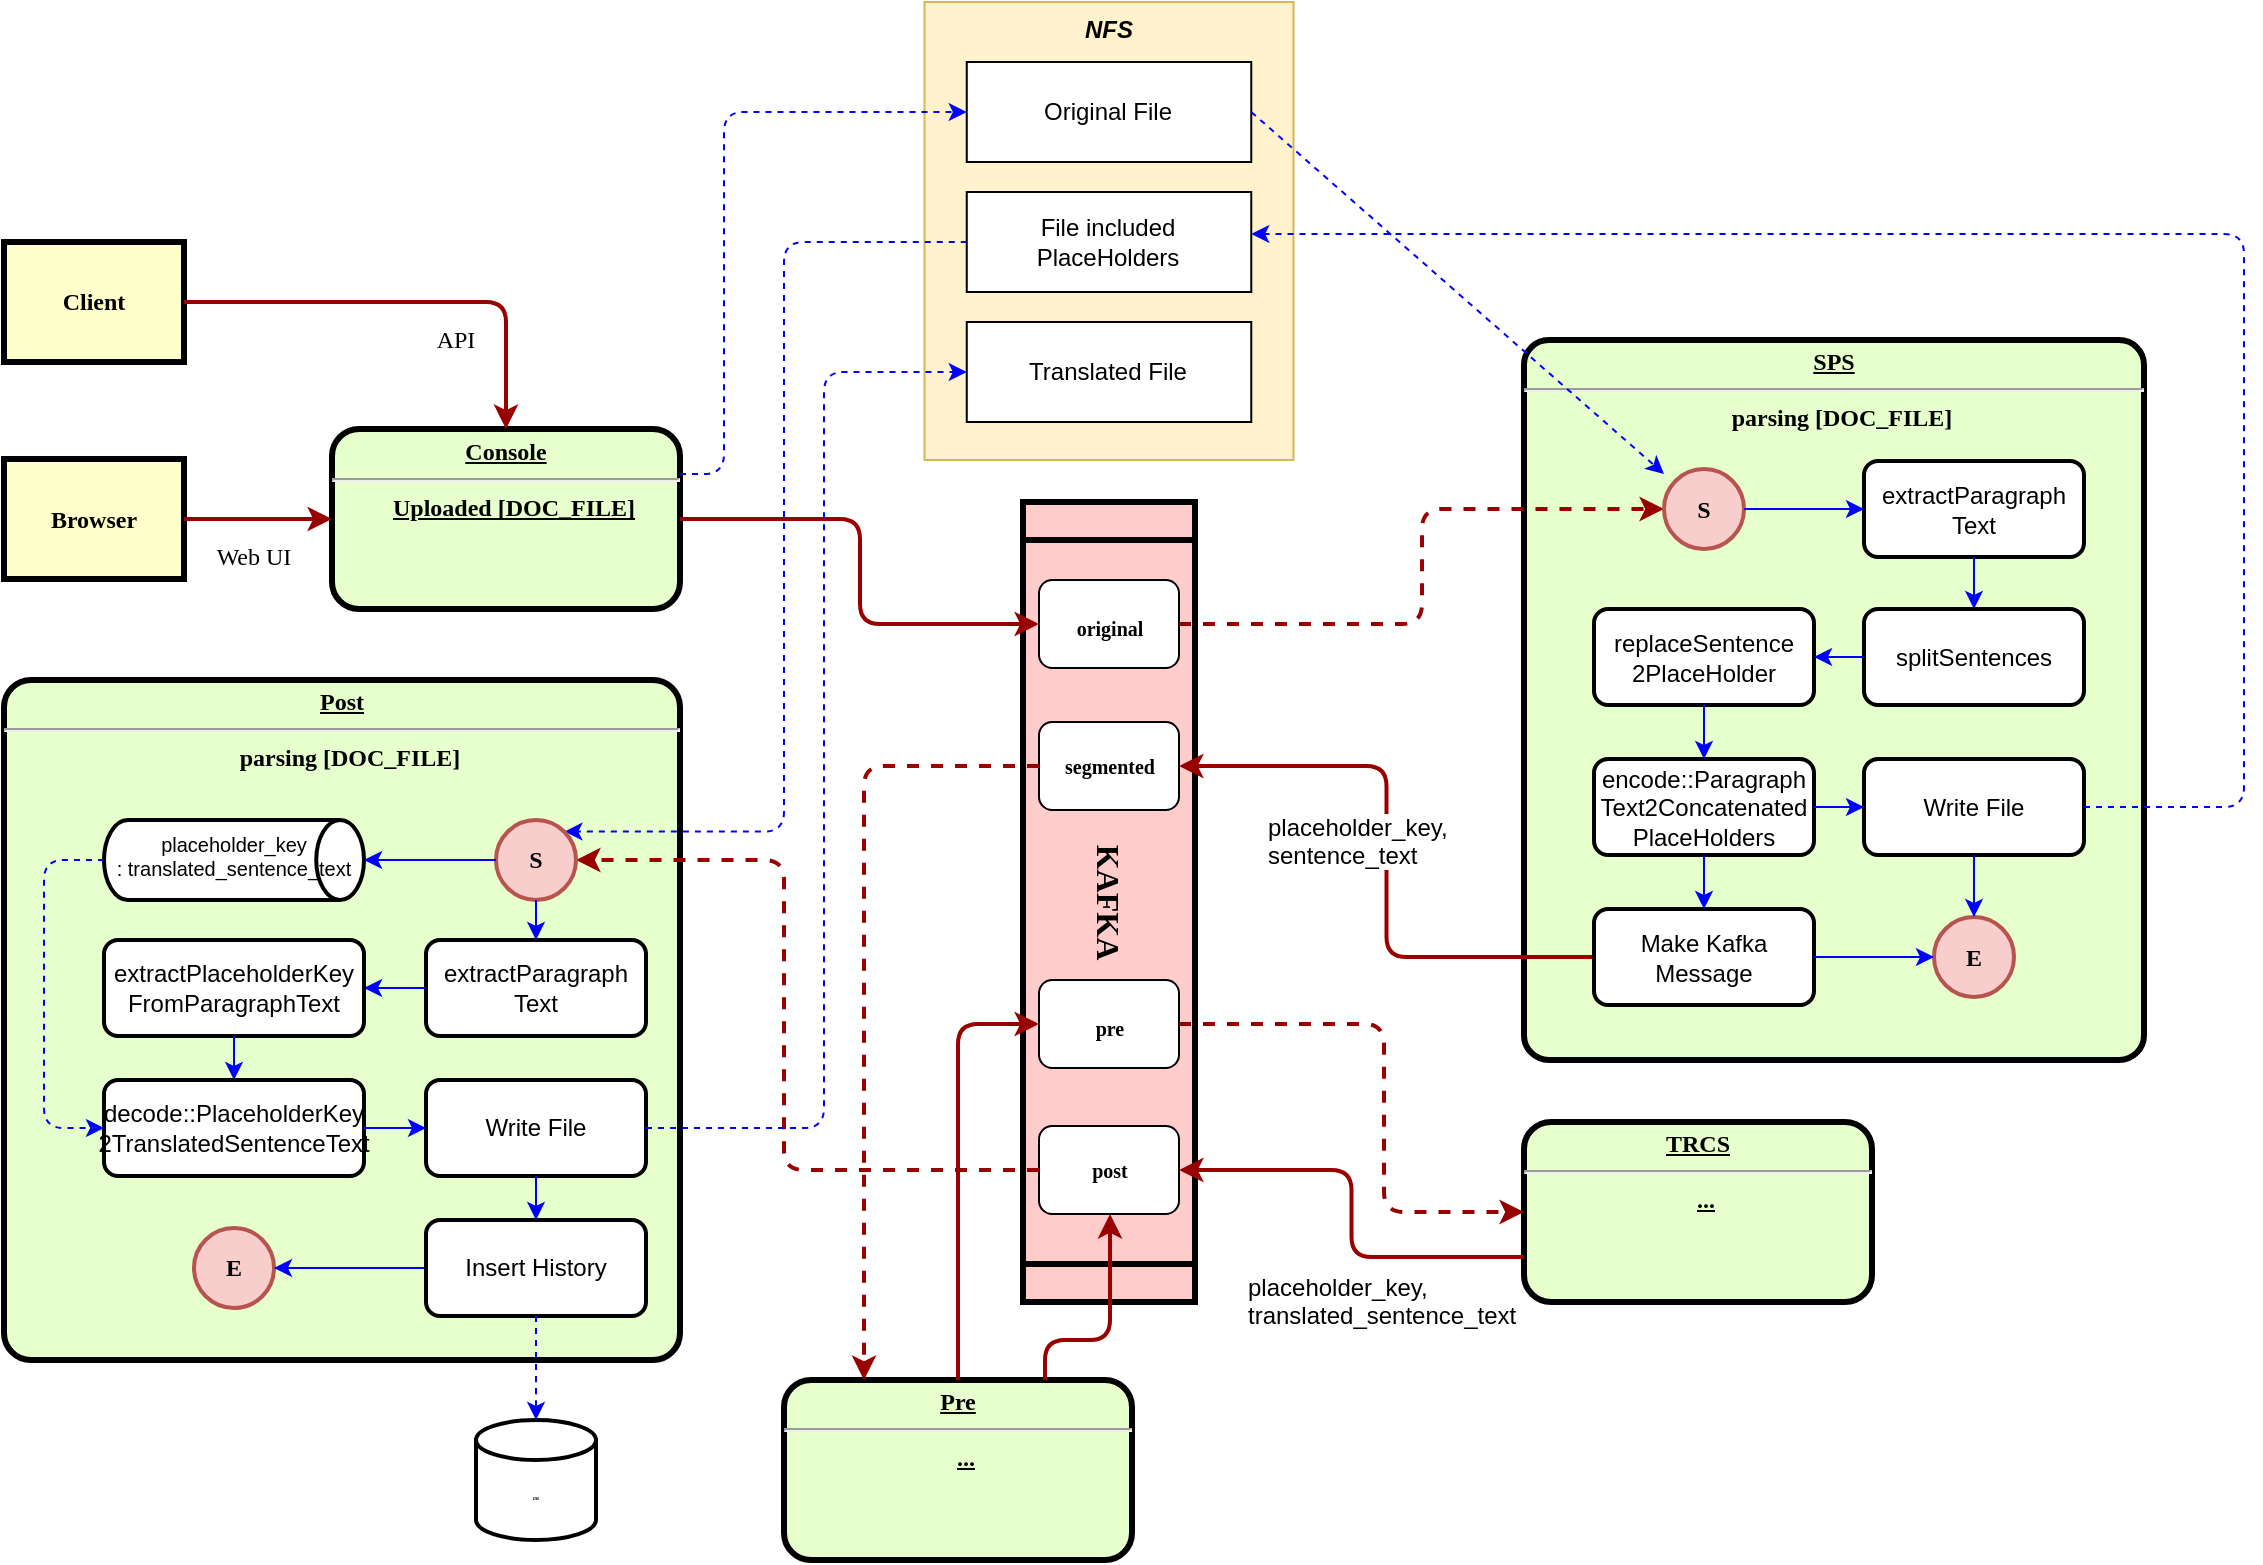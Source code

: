 <mxfile version="15.0.4" type="github">
  <diagram name="Page-1" id="c7558073-3199-34d8-9f00-42111426c3f3">
    <mxGraphModel dx="1822" dy="1154" grid="1" gridSize="10" guides="1" tooltips="1" connect="1" arrows="1" fold="1" page="0" pageScale="1" pageWidth="1169" pageHeight="827" background="none" math="0" shadow="0">
      <root>
        <mxCell id="0" />
        <mxCell id="1" parent="0" />
        <mxCell id="2" value="&lt;p style=&quot;margin: 0px ; margin-top: 4px ; text-align: center ; text-decoration: underline&quot;&gt;&lt;strong&gt;Console&lt;br&gt;&lt;/strong&gt;&lt;/p&gt;&lt;hr&gt;&lt;p style=&quot;margin: 0px ; margin-left: 8px&quot;&gt;&lt;u&gt;Uploaded [DOC_FILE]&lt;/u&gt;&lt;/p&gt;" style="verticalAlign=middle;align=center;overflow=fill;fontSize=12;fontFamily=Varela Round;html=1;rounded=1;fontStyle=1;strokeWidth=3;fillColor=#E6FFCC;fontSource=https%3A%2F%2Ffonts.googleapis.com%2Fcss%3Ffamily%3DVarela%2BRound;" parent="1" vertex="1">
          <mxGeometry x="-16" y="194.5" width="174" height="90" as="geometry" />
        </mxCell>
        <mxCell id="3" value="Client" style="whiteSpace=wrap;align=center;verticalAlign=middle;fontStyle=1;strokeWidth=3;fillColor=#FFFFCC;fontFamily=Varela Round;fontSource=https%3A%2F%2Ffonts.googleapis.com%2Fcss%3Ffamily%3DVarela%2BRound;" parent="1" vertex="1">
          <mxGeometry x="-180" y="101" width="90" height="60" as="geometry" />
        </mxCell>
        <mxCell id="4" value="Browser" style="whiteSpace=wrap;align=center;verticalAlign=middle;fontStyle=1;strokeWidth=3;fillColor=#FFFFCC;fontFamily=Varela Round;fontSource=https%3A%2F%2Ffonts.googleapis.com%2Fcss%3Ffamily%3DVarela%2BRound;" parent="1" vertex="1">
          <mxGeometry x="-180" y="209.5" width="90" height="60" as="geometry" />
        </mxCell>
        <mxCell id="36" value="" style="edgeStyle=orthogonalEdgeStyle;strokeColor=#990000;strokeWidth=2;fontFamily=Varela Round;fontSource=https%3A%2F%2Ffonts.googleapis.com%2Fcss%3Ffamily%3DVarela%2BRound;" parent="1" source="3" target="2" edge="1">
          <mxGeometry width="100" height="100" relative="1" as="geometry">
            <mxPoint x="-200" y="261" as="sourcePoint" />
            <mxPoint x="-100" y="161" as="targetPoint" />
          </mxGeometry>
        </mxCell>
        <mxCell id="37" value="" style="edgeStyle=none;noEdgeStyle=1;strokeColor=#990000;strokeWidth=2;fontFamily=Varela Round;fontSource=https%3A%2F%2Ffonts.googleapis.com%2Fcss%3Ffamily%3DVarela%2BRound;" parent="1" source="4" target="2" edge="1">
          <mxGeometry width="100" height="100" relative="1" as="geometry">
            <mxPoint x="60" y="201" as="sourcePoint" />
            <mxPoint x="160" y="101" as="targetPoint" />
          </mxGeometry>
        </mxCell>
        <mxCell id="52" value="Web UI" style="text;spacingTop=-5;align=center;fontFamily=Varela Round;fontSource=https%3A%2F%2Ffonts.googleapis.com%2Fcss%3Ffamily%3DVarela%2BRound;" parent="1" vertex="1">
          <mxGeometry x="-70" y="249.5" width="30" height="20" as="geometry" />
        </mxCell>
        <mxCell id="53" value="API" style="text;spacingTop=-5;align=center;fontFamily=Varela Round;fontSource=https%3A%2F%2Ffonts.googleapis.com%2Fcss%3Ffamily%3DVarela%2BRound;" parent="1" vertex="1">
          <mxGeometry x="31" y="141" width="30" height="20" as="geometry" />
        </mxCell>
        <mxCell id="K-xb-uSYliZ07DOGXeEE-102" value="" style="group;fontFamily=Varela Round;fontSource=https%3A%2F%2Ffonts.googleapis.com%2Fcss%3Ffamily%3DVarela%2BRound;" vertex="1" connectable="0" parent="1">
          <mxGeometry x="329.5" y="231" width="86" height="400" as="geometry" />
        </mxCell>
        <mxCell id="K-xb-uSYliZ07DOGXeEE-97" value="KAFKA" style="shape=process;whiteSpace=wrap;align=center;verticalAlign=middle;size=0.048;fontStyle=1;strokeWidth=3;fillColor=#FFCCCC;rotation=90;fontSize=16;fontFamily=Varela Round;fontSource=https%3A%2F%2Ffonts.googleapis.com%2Fcss%3Ffamily%3DVarela%2BRound;" vertex="1" parent="K-xb-uSYliZ07DOGXeEE-102">
          <mxGeometry x="-157" y="157" width="400" height="86" as="geometry" />
        </mxCell>
        <mxCell id="K-xb-uSYliZ07DOGXeEE-98" value="&lt;font style=&quot;font-size: 10px&quot;&gt;&lt;b&gt;original&lt;/b&gt;&lt;/font&gt;" style="rounded=1;whiteSpace=wrap;html=1;fontSize=16;fontFamily=Varela Round;fontSource=https%3A%2F%2Ffonts.googleapis.com%2Fcss%3Ffamily%3DVarela%2BRound;" vertex="1" parent="K-xb-uSYliZ07DOGXeEE-102">
          <mxGeometry x="8" y="39" width="70" height="44" as="geometry" />
        </mxCell>
        <mxCell id="K-xb-uSYliZ07DOGXeEE-99" value="segmented" style="rounded=1;whiteSpace=wrap;html=1;fontSize=10;fontFamily=Varela Round;fontSource=https%3A%2F%2Ffonts.googleapis.com%2Fcss%3Ffamily%3DVarela%2BRound;fontStyle=1" vertex="1" parent="K-xb-uSYliZ07DOGXeEE-102">
          <mxGeometry x="8" y="110" width="70" height="44" as="geometry" />
        </mxCell>
        <mxCell id="K-xb-uSYliZ07DOGXeEE-100" value="&lt;font style=&quot;font-size: 10px&quot;&gt;pre&lt;/font&gt;" style="rounded=1;whiteSpace=wrap;html=1;fontSize=16;fontFamily=Varela Round;fontSource=https%3A%2F%2Ffonts.googleapis.com%2Fcss%3Ffamily%3DVarela%2BRound;fontStyle=1" vertex="1" parent="K-xb-uSYliZ07DOGXeEE-102">
          <mxGeometry x="8" y="239" width="70" height="44" as="geometry" />
        </mxCell>
        <mxCell id="K-xb-uSYliZ07DOGXeEE-101" value="post" style="rounded=1;whiteSpace=wrap;html=1;fontSize=10;fontFamily=Varela Round;fontSource=https%3A%2F%2Ffonts.googleapis.com%2Fcss%3Ffamily%3DVarela%2BRound;fontStyle=1" vertex="1" parent="K-xb-uSYliZ07DOGXeEE-102">
          <mxGeometry x="8" y="312" width="70" height="44" as="geometry" />
        </mxCell>
        <mxCell id="93" value="" style="edgeStyle=elbowEdgeStyle;elbow=horizontal;strokeColor=#990000;strokeWidth=2;exitX=1;exitY=0.5;exitDx=0;exitDy=0;fontFamily=Varela Round;fontSource=https%3A%2F%2Ffonts.googleapis.com%2Fcss%3Ffamily%3DVarela%2BRound;" parent="1" source="2" target="K-xb-uSYliZ07DOGXeEE-98" edge="1">
          <mxGeometry width="100" height="100" relative="1" as="geometry">
            <mxPoint x="644.5" y="691" as="sourcePoint" />
            <mxPoint x="834.5" y="622" as="targetPoint" />
            <Array as="points">
              <mxPoint x="248" y="260" />
            </Array>
          </mxGeometry>
        </mxCell>
        <mxCell id="K-xb-uSYliZ07DOGXeEE-103" value="&lt;p style=&quot;margin: 0px ; margin-top: 4px ; text-align: center ; text-decoration: underline&quot;&gt;&lt;strong&gt;SPS&lt;br&gt;&lt;/strong&gt;&lt;/p&gt;&lt;hr&gt;&lt;p style=&quot;margin: 0px ; margin-left: 8px&quot;&gt;parsing [DOC_FILE]&lt;/p&gt;" style="verticalAlign=middle;align=center;overflow=fill;fontSize=12;fontFamily=Varela Round;html=1;rounded=1;fontStyle=1;strokeWidth=3;fillColor=#E6FFCC;fontSource=https%3A%2F%2Ffonts.googleapis.com%2Fcss%3Ffamily%3DVarela%2BRound;arcSize=4;" vertex="1" parent="1">
          <mxGeometry x="580" y="150" width="310" height="360" as="geometry" />
        </mxCell>
        <mxCell id="K-xb-uSYliZ07DOGXeEE-104" value="" style="edgeStyle=elbowEdgeStyle;elbow=horizontal;strokeColor=#990000;strokeWidth=2;fontFamily=Varela Round;fontSource=https%3A%2F%2Ffonts.googleapis.com%2Fcss%3Ffamily%3DVarela%2BRound;dashed=1;" edge="1" parent="1" source="K-xb-uSYliZ07DOGXeEE-98" target="K-xb-uSYliZ07DOGXeEE-106">
          <mxGeometry width="100" height="100" relative="1" as="geometry">
            <mxPoint x="238" y="302" as="sourcePoint" />
            <mxPoint x="357.5" y="302" as="targetPoint" />
          </mxGeometry>
        </mxCell>
        <mxCell id="66" value="" style="edgeStyle=orthogonalEdgeStyle;elbow=vertical;strokeColor=#990000;strokeWidth=2;entryX=1;entryY=0.5;entryDx=0;entryDy=0;fontFamily=Varela Round;fontSource=https%3A%2F%2Ffonts.googleapis.com%2Fcss%3Ffamily%3DVarela%2BRound;" parent="1" source="K-xb-uSYliZ07DOGXeEE-125" target="K-xb-uSYliZ07DOGXeEE-99" edge="1">
          <mxGeometry width="100" height="100" relative="1" as="geometry">
            <mxPoint x="530" y="430" as="sourcePoint" />
            <mxPoint x="1134.5" y="241" as="targetPoint" />
          </mxGeometry>
        </mxCell>
        <mxCell id="K-xb-uSYliZ07DOGXeEE-106" value="S" style="strokeWidth=2;html=1;shape=mxgraph.flowchart.start_2;whiteSpace=wrap;fontSize=12;fontStyle=1;fontFamily=Varela Round;fontSource=https%3A%2F%2Ffonts.googleapis.com%2Fcss%3Ffamily%3DVarela%2BRound;flipV=1;fillColor=#f8cecc;strokeColor=#b85450;" vertex="1" parent="1">
          <mxGeometry x="650" y="214.5" width="40" height="40" as="geometry" />
        </mxCell>
        <mxCell id="K-xb-uSYliZ07DOGXeEE-108" value="extractParagraph&lt;br&gt;Text" style="rounded=1;whiteSpace=wrap;html=1;absoluteArcSize=1;arcSize=14;strokeWidth=2;fontSize=12;flipV=1;" vertex="1" parent="1">
          <mxGeometry x="750" y="210.5" width="110" height="48" as="geometry" />
        </mxCell>
        <mxCell id="K-xb-uSYliZ07DOGXeEE-109" value="splitSentences" style="rounded=1;whiteSpace=wrap;html=1;absoluteArcSize=1;arcSize=14;strokeWidth=2;fontSize=12;flipV=1;" vertex="1" parent="1">
          <mxGeometry x="750" y="284.5" width="110" height="48" as="geometry" />
        </mxCell>
        <mxCell id="K-xb-uSYliZ07DOGXeEE-110" value="replaceSentence&lt;br&gt;2PlaceHolder" style="rounded=1;whiteSpace=wrap;html=1;absoluteArcSize=1;arcSize=14;strokeWidth=2;fontSize=12;flipV=1;" vertex="1" parent="1">
          <mxGeometry x="615" y="284.5" width="110" height="48" as="geometry" />
        </mxCell>
        <mxCell id="K-xb-uSYliZ07DOGXeEE-111" value="encode::Paragraph&lt;br&gt;Text2Concatenated&lt;br&gt;PlaceHolders" style="rounded=1;whiteSpace=wrap;html=1;absoluteArcSize=1;arcSize=14;strokeWidth=2;fontSize=12;flipV=1;" vertex="1" parent="1">
          <mxGeometry x="615" y="359.5" width="110" height="48" as="geometry" />
        </mxCell>
        <mxCell id="K-xb-uSYliZ07DOGXeEE-113" value="" style="edgeStyle=elbowEdgeStyle;elbow=horizontal;strokeWidth=1;fontFamily=Varela Round;fontSource=https%3A%2F%2Ffonts.googleapis.com%2Fcss%3Ffamily%3DVarela%2BRound;exitDx=0;exitDy=0;exitPerimeter=0;entryDx=0;entryDy=0;strokeColor=#0000FF;" edge="1" parent="1" source="K-xb-uSYliZ07DOGXeEE-106" target="K-xb-uSYliZ07DOGXeEE-108">
          <mxGeometry width="100" height="100" relative="1" as="geometry">
            <mxPoint x="910" y="429.5" as="sourcePoint" />
            <mxPoint x="910" y="494.5" as="targetPoint" />
            <Array as="points">
              <mxPoint x="750" y="234.5" />
            </Array>
          </mxGeometry>
        </mxCell>
        <mxCell id="K-xb-uSYliZ07DOGXeEE-114" value="" style="edgeStyle=elbowEdgeStyle;elbow=horizontal;strokeWidth=1;fontFamily=Varela Round;fontSource=https%3A%2F%2Ffonts.googleapis.com%2Fcss%3Ffamily%3DVarela%2BRound;exitDx=0;exitDy=0;strokeColor=#0000FF;" edge="1" parent="1" source="K-xb-uSYliZ07DOGXeEE-108" target="K-xb-uSYliZ07DOGXeEE-109">
          <mxGeometry width="100" height="100" relative="1" as="geometry">
            <mxPoint x="680" y="292.5" as="sourcePoint" />
            <mxPoint x="680" y="319.5" as="targetPoint" />
            <Array as="points">
              <mxPoint x="750" y="315.5" />
            </Array>
          </mxGeometry>
        </mxCell>
        <mxCell id="K-xb-uSYliZ07DOGXeEE-115" value="" style="edgeStyle=orthogonalEdgeStyle;elbow=horizontal;strokeWidth=1;fontFamily=Varela Round;fontSource=https%3A%2F%2Ffonts.googleapis.com%2Fcss%3Ffamily%3DVarela%2BRound;strokeColor=#0000FF;" edge="1" parent="1" source="K-xb-uSYliZ07DOGXeEE-109" target="K-xb-uSYliZ07DOGXeEE-110">
          <mxGeometry width="100" height="100" relative="1" as="geometry">
            <mxPoint x="680" y="373.5" as="sourcePoint" />
            <mxPoint x="680" y="398.5" as="targetPoint" />
            <Array as="points" />
          </mxGeometry>
        </mxCell>
        <mxCell id="K-xb-uSYliZ07DOGXeEE-116" value="" style="edgeStyle=elbowEdgeStyle;elbow=horizontal;strokeWidth=1;fontFamily=Varela Round;fontSource=https%3A%2F%2Ffonts.googleapis.com%2Fcss%3Ffamily%3DVarela%2BRound;strokeColor=#0000FF;" edge="1" parent="1" source="K-xb-uSYliZ07DOGXeEE-110" target="K-xb-uSYliZ07DOGXeEE-111">
          <mxGeometry width="100" height="100" relative="1" as="geometry">
            <mxPoint x="690" y="383.5" as="sourcePoint" />
            <mxPoint x="690" y="408.5" as="targetPoint" />
            <Array as="points" />
          </mxGeometry>
        </mxCell>
        <mxCell id="K-xb-uSYliZ07DOGXeEE-120" value="&lt;span style=&quot;color: rgb(0 , 0 , 0) ; font-family: &amp;#34;helvetica&amp;#34; ; font-size: 12px ; font-style: normal ; font-weight: 400 ; letter-spacing: normal ; text-align: center ; text-indent: 0px ; text-transform: none ; word-spacing: 0px ; background-color: rgb(255 , 255 , 255) ; display: inline ; float: none&quot;&gt;placeholder_key,&lt;br&gt;sentence_text&lt;/span&gt;" style="text;whiteSpace=wrap;html=1;fontSize=12;" vertex="1" parent="1">
          <mxGeometry x="450" y="380" width="105" height="30" as="geometry" />
        </mxCell>
        <mxCell id="K-xb-uSYliZ07DOGXeEE-123" value="Write File" style="rounded=1;whiteSpace=wrap;html=1;absoluteArcSize=1;arcSize=14;strokeWidth=2;fontSize=12;flipV=1;" vertex="1" parent="1">
          <mxGeometry x="750" y="359.5" width="110" height="48" as="geometry" />
        </mxCell>
        <mxCell id="K-xb-uSYliZ07DOGXeEE-124" value="" style="edgeStyle=orthogonalEdgeStyle;elbow=horizontal;strokeWidth=1;fontFamily=Varela Round;fontSource=https%3A%2F%2Ffonts.googleapis.com%2Fcss%3Ffamily%3DVarela%2BRound;strokeColor=#0000FF;entryX=0;entryY=0.5;entryDx=0;entryDy=0;" edge="1" parent="1" source="K-xb-uSYliZ07DOGXeEE-111" target="K-xb-uSYliZ07DOGXeEE-123">
          <mxGeometry width="100" height="100" relative="1" as="geometry">
            <mxPoint x="760" y="318.5" as="sourcePoint" />
            <mxPoint x="735" y="318.5" as="targetPoint" />
            <Array as="points" />
          </mxGeometry>
        </mxCell>
        <mxCell id="K-xb-uSYliZ07DOGXeEE-125" value="Make Kafka Message" style="rounded=1;whiteSpace=wrap;html=1;absoluteArcSize=1;arcSize=14;strokeWidth=2;fontSize=12;flipV=1;" vertex="1" parent="1">
          <mxGeometry x="615" y="434.5" width="110" height="48" as="geometry" />
        </mxCell>
        <mxCell id="K-xb-uSYliZ07DOGXeEE-126" value="" style="edgeStyle=elbowEdgeStyle;elbow=horizontal;strokeWidth=1;fontFamily=Varela Round;fontSource=https%3A%2F%2Ffonts.googleapis.com%2Fcss%3Ffamily%3DVarela%2BRound;strokeColor=#0000FF;" edge="1" parent="1" source="K-xb-uSYliZ07DOGXeEE-111" target="K-xb-uSYliZ07DOGXeEE-125">
          <mxGeometry width="100" height="100" relative="1" as="geometry">
            <mxPoint x="680" y="342.5" as="sourcePoint" />
            <mxPoint x="680" y="369.5" as="targetPoint" />
            <Array as="points" />
          </mxGeometry>
        </mxCell>
        <mxCell id="K-xb-uSYliZ07DOGXeEE-127" value="E" style="strokeWidth=2;html=1;shape=mxgraph.flowchart.start_2;whiteSpace=wrap;fontSize=12;fontStyle=1;fontFamily=Varela Round;fontSource=https%3A%2F%2Ffonts.googleapis.com%2Fcss%3Ffamily%3DVarela%2BRound;flipV=1;fillColor=#f8cecc;strokeColor=#b85450;" vertex="1" parent="1">
          <mxGeometry x="785" y="438.5" width="40" height="40" as="geometry" />
        </mxCell>
        <mxCell id="K-xb-uSYliZ07DOGXeEE-128" value="" style="edgeStyle=orthogonalEdgeStyle;elbow=horizontal;strokeWidth=1;fontFamily=Varela Round;fontSource=https%3A%2F%2Ffonts.googleapis.com%2Fcss%3Ffamily%3DVarela%2BRound;strokeColor=#0000FF;" edge="1" parent="1" source="K-xb-uSYliZ07DOGXeEE-123" target="K-xb-uSYliZ07DOGXeEE-127">
          <mxGeometry width="100" height="100" relative="1" as="geometry">
            <mxPoint x="735" y="393.5" as="sourcePoint" />
            <mxPoint x="760" y="393.5" as="targetPoint" />
            <Array as="points" />
          </mxGeometry>
        </mxCell>
        <mxCell id="K-xb-uSYliZ07DOGXeEE-131" value="" style="edgeStyle=orthogonalEdgeStyle;elbow=horizontal;strokeWidth=1;fontFamily=Varela Round;fontSource=https%3A%2F%2Ffonts.googleapis.com%2Fcss%3Ffamily%3DVarela%2BRound;strokeColor=#0000FF;" edge="1" parent="1" source="K-xb-uSYliZ07DOGXeEE-125" target="K-xb-uSYliZ07DOGXeEE-127">
          <mxGeometry width="100" height="100" relative="1" as="geometry">
            <mxPoint x="815" y="417.5" as="sourcePoint" />
            <mxPoint x="815" y="448.5" as="targetPoint" />
            <Array as="points" />
          </mxGeometry>
        </mxCell>
        <mxCell id="K-xb-uSYliZ07DOGXeEE-137" value="NFS" style="rounded=0;whiteSpace=wrap;html=1;fontSize=12;align=center;fillColor=#fff2cc;strokeColor=#d6b656;verticalAlign=top;fontStyle=3" vertex="1" parent="1">
          <mxGeometry x="280.25" y="-19" width="184.5" height="229" as="geometry" />
        </mxCell>
        <mxCell id="K-xb-uSYliZ07DOGXeEE-138" value="Original File" style="rounded=0;whiteSpace=wrap;html=1;fontSize=12;align=center;" vertex="1" parent="1">
          <mxGeometry x="301.38" y="11" width="142.25" height="50" as="geometry" />
        </mxCell>
        <mxCell id="K-xb-uSYliZ07DOGXeEE-139" value="File included&lt;br&gt;PlaceHolders" style="rounded=0;whiteSpace=wrap;html=1;fontSize=12;align=center;" vertex="1" parent="1">
          <mxGeometry x="301.38" y="76" width="142.25" height="50" as="geometry" />
        </mxCell>
        <mxCell id="K-xb-uSYliZ07DOGXeEE-135" value="" style="strokeWidth=1;fontFamily=Varela Round;fontSource=https%3A%2F%2Ffonts.googleapis.com%2Fcss%3Ffamily%3DVarela%2BRound;strokeColor=#0000FF;dashed=1;exitX=1;exitY=0.25;exitDx=0;exitDy=0;entryX=0;entryY=0.5;entryDx=0;entryDy=0;edgeStyle=elbowEdgeStyle;" edge="1" parent="1" source="2" target="K-xb-uSYliZ07DOGXeEE-138">
          <mxGeometry width="100" height="100" relative="1" as="geometry">
            <mxPoint x="870" y="358" as="sourcePoint" />
            <mxPoint x="322.5" y="70" as="targetPoint" />
            <Array as="points">
              <mxPoint x="180" y="180" />
            </Array>
          </mxGeometry>
        </mxCell>
        <mxCell id="K-xb-uSYliZ07DOGXeEE-133" value="" style="edgeStyle=orthogonalEdgeStyle;elbow=vertical;strokeWidth=1;fontFamily=Varela Round;fontSource=https%3A%2F%2Ffonts.googleapis.com%2Fcss%3Ffamily%3DVarela%2BRound;strokeColor=#0000FF;dashed=1;" edge="1" parent="1" source="K-xb-uSYliZ07DOGXeEE-123" target="K-xb-uSYliZ07DOGXeEE-139">
          <mxGeometry width="100" height="100" relative="1" as="geometry">
            <mxPoint x="897.5" y="610" as="sourcePoint" />
            <mxPoint x="422.5" y="70" as="targetPoint" />
            <Array as="points">
              <mxPoint x="940" y="384" />
              <mxPoint x="940" y="97" />
            </Array>
          </mxGeometry>
        </mxCell>
        <mxCell id="K-xb-uSYliZ07DOGXeEE-140" value="" style="elbow=vertical;strokeWidth=1;fontFamily=Varela Round;fontSource=https%3A%2F%2Ffonts.googleapis.com%2Fcss%3Ffamily%3DVarela%2BRound;strokeColor=#0000FF;dashed=1;exitX=1;exitY=0.5;exitDx=0;exitDy=0;" edge="1" parent="1" source="K-xb-uSYliZ07DOGXeEE-138" target="K-xb-uSYliZ07DOGXeEE-106">
          <mxGeometry width="100" height="100" relative="1" as="geometry">
            <mxPoint x="238" y="290" as="sourcePoint" />
            <mxPoint x="311.38" y="46" as="targetPoint" />
          </mxGeometry>
        </mxCell>
        <mxCell id="K-xb-uSYliZ07DOGXeEE-141" value="&lt;p style=&quot;margin: 0px ; margin-top: 4px ; text-align: center ; text-decoration: underline&quot;&gt;&lt;strong&gt;Pre&lt;br&gt;&lt;/strong&gt;&lt;/p&gt;&lt;hr&gt;&lt;p style=&quot;margin: 0px ; margin-left: 8px&quot;&gt;&lt;u&gt;...&lt;/u&gt;&lt;/p&gt;" style="verticalAlign=middle;align=center;overflow=fill;fontSize=12;fontFamily=Varela Round;html=1;rounded=1;fontStyle=1;strokeWidth=3;fillColor=#E6FFCC;fontSource=https%3A%2F%2Ffonts.googleapis.com%2Fcss%3Ffamily%3DVarela%2BRound;" vertex="1" parent="1">
          <mxGeometry x="210" y="670" width="174" height="90" as="geometry" />
        </mxCell>
        <mxCell id="K-xb-uSYliZ07DOGXeEE-142" value="" style="edgeStyle=orthogonalEdgeStyle;elbow=vertical;strokeColor=#990000;strokeWidth=2;fontFamily=Varela Round;fontSource=https%3A%2F%2Ffonts.googleapis.com%2Fcss%3Ffamily%3DVarela%2BRound;exitDx=0;exitDy=0;entryDx=0;entryDy=0;dashed=1;" edge="1" parent="1" source="K-xb-uSYliZ07DOGXeEE-99" target="K-xb-uSYliZ07DOGXeEE-141">
          <mxGeometry width="100" height="100" relative="1" as="geometry">
            <mxPoint x="625" y="468.5" as="sourcePoint" />
            <mxPoint x="417.5" y="373" as="targetPoint" />
            <Array as="points">
              <mxPoint x="250" y="363" />
              <mxPoint x="250" y="670" />
            </Array>
          </mxGeometry>
        </mxCell>
        <mxCell id="K-xb-uSYliZ07DOGXeEE-144" value="" style="edgeStyle=orthogonalEdgeStyle;elbow=vertical;strokeColor=#990000;strokeWidth=2;entryDx=0;entryDy=0;fontFamily=Varela Round;fontSource=https%3A%2F%2Ffonts.googleapis.com%2Fcss%3Ffamily%3DVarela%2BRound;exitDx=0;exitDy=0;entryX=0;entryY=0.5;exitX=0.5;exitY=0;" edge="1" parent="1" source="K-xb-uSYliZ07DOGXeEE-141" target="K-xb-uSYliZ07DOGXeEE-100">
          <mxGeometry width="100" height="100" relative="1" as="geometry">
            <mxPoint x="289.5" y="600" as="sourcePoint" />
            <mxPoint x="110" y="619" as="targetPoint" />
          </mxGeometry>
        </mxCell>
        <mxCell id="K-xb-uSYliZ07DOGXeEE-145" value="&lt;p style=&quot;margin: 0px ; margin-top: 4px ; text-align: center ; text-decoration: underline&quot;&gt;&lt;strong&gt;TRCS&lt;/strong&gt;&lt;/p&gt;&lt;hr&gt;&lt;p style=&quot;margin: 0px ; margin-left: 8px&quot;&gt;&lt;u&gt;...&lt;/u&gt;&lt;/p&gt;" style="verticalAlign=middle;align=center;overflow=fill;fontSize=12;fontFamily=Varela Round;html=1;rounded=1;fontStyle=1;strokeWidth=3;fillColor=#E6FFCC;fontSource=https%3A%2F%2Ffonts.googleapis.com%2Fcss%3Ffamily%3DVarela%2BRound;" vertex="1" parent="1">
          <mxGeometry x="580" y="541" width="174" height="90" as="geometry" />
        </mxCell>
        <mxCell id="K-xb-uSYliZ07DOGXeEE-146" value="" style="edgeStyle=orthogonalEdgeStyle;elbow=vertical;strokeColor=#990000;strokeWidth=2;fontFamily=Varela Round;fontSource=https%3A%2F%2Ffonts.googleapis.com%2Fcss%3Ffamily%3DVarela%2BRound;exitDx=0;exitDy=0;dashed=1;" edge="1" parent="1" source="K-xb-uSYliZ07DOGXeEE-100" target="K-xb-uSYliZ07DOGXeEE-145">
          <mxGeometry width="100" height="100" relative="1" as="geometry">
            <mxPoint x="168" y="631" as="sourcePoint" />
            <mxPoint x="347.5" y="731.5" as="targetPoint" />
            <Array as="points">
              <mxPoint x="510" y="492" />
              <mxPoint x="510" y="586" />
            </Array>
          </mxGeometry>
        </mxCell>
        <mxCell id="K-xb-uSYliZ07DOGXeEE-147" value="" style="edgeStyle=orthogonalEdgeStyle;elbow=vertical;strokeColor=#990000;strokeWidth=2;fontFamily=Varela Round;fontSource=https%3A%2F%2Ffonts.googleapis.com%2Fcss%3Ffamily%3DVarela%2BRound;exitX=0;exitY=0.75;exitDx=0;exitDy=0;" edge="1" parent="1" source="K-xb-uSYliZ07DOGXeEE-145" target="K-xb-uSYliZ07DOGXeEE-101">
          <mxGeometry width="100" height="100" relative="1" as="geometry">
            <mxPoint x="417.5" y="515" as="sourcePoint" />
            <mxPoint x="590" y="590" as="targetPoint" />
          </mxGeometry>
        </mxCell>
        <mxCell id="K-xb-uSYliZ07DOGXeEE-148" value="&lt;p style=&quot;margin: 0px ; margin-top: 4px ; text-align: center ; text-decoration: underline&quot;&gt;&lt;strong&gt;Post&lt;br&gt;&lt;/strong&gt;&lt;/p&gt;&lt;hr&gt;&lt;p style=&quot;margin: 0px ; margin-left: 8px&quot;&gt;parsing [DOC_FILE]&lt;/p&gt;" style="verticalAlign=middle;align=center;overflow=fill;fontSize=12;fontFamily=Varela Round;html=1;rounded=1;fontStyle=1;strokeWidth=3;fillColor=#E6FFCC;fontSource=https%3A%2F%2Ffonts.googleapis.com%2Fcss%3Ffamily%3DVarela%2BRound;arcSize=4;" vertex="1" parent="1">
          <mxGeometry x="-180" y="320" width="338" height="340" as="geometry" />
        </mxCell>
        <mxCell id="K-xb-uSYliZ07DOGXeEE-149" value="" style="strokeColor=#990000;strokeWidth=2;entryDx=0;entryDy=0;fontFamily=Varela Round;fontSource=https%3A%2F%2Ffonts.googleapis.com%2Fcss%3Ffamily%3DVarela%2BRound;exitDx=0;exitDy=0;exitX=0.75;exitY=0;edgeStyle=orthogonalEdgeStyle;" edge="1" parent="1" source="K-xb-uSYliZ07DOGXeEE-141" target="K-xb-uSYliZ07DOGXeEE-101">
          <mxGeometry width="100" height="100" relative="1" as="geometry">
            <mxPoint x="280" y="810" as="sourcePoint" />
            <mxPoint x="347.5" y="515" as="targetPoint" />
            <Array as="points">
              <mxPoint x="341" y="650" />
              <mxPoint x="373" y="650" />
            </Array>
          </mxGeometry>
        </mxCell>
        <mxCell id="K-xb-uSYliZ07DOGXeEE-150" value="" style="edgeStyle=orthogonalEdgeStyle;elbow=vertical;strokeColor=#990000;strokeWidth=2;fontFamily=Varela Round;fontSource=https%3A%2F%2Ffonts.googleapis.com%2Fcss%3Ffamily%3DVarela%2BRound;dashed=1;entryX=1;entryY=0.5;entryDx=0;entryDy=0;entryPerimeter=0;" edge="1" parent="1" source="K-xb-uSYliZ07DOGXeEE-101" target="K-xb-uSYliZ07DOGXeEE-153">
          <mxGeometry width="100" height="100" relative="1" as="geometry">
            <mxPoint x="347.5" y="373" as="sourcePoint" />
            <mxPoint x="110" y="471" as="targetPoint" />
            <Array as="points">
              <mxPoint x="210" y="565" />
              <mxPoint x="210" y="410" />
            </Array>
          </mxGeometry>
        </mxCell>
        <mxCell id="K-xb-uSYliZ07DOGXeEE-151" value="" style="strokeWidth=1;fontFamily=Varela Round;fontSource=https%3A%2F%2Ffonts.googleapis.com%2Fcss%3Ffamily%3DVarela%2BRound;strokeColor=#0000FF;dashed=1;exitX=0;exitY=0.5;exitDx=0;exitDy=0;edgeStyle=elbowEdgeStyle;entryX=0.855;entryY=0.855;entryDx=0;entryDy=0;entryPerimeter=0;" edge="1" parent="1" source="K-xb-uSYliZ07DOGXeEE-139" target="K-xb-uSYliZ07DOGXeEE-153">
          <mxGeometry width="100" height="100" relative="1" as="geometry">
            <mxPoint x="463.38" y="75" as="sourcePoint" />
            <mxPoint x="660" y="228.85" as="targetPoint" />
            <Array as="points">
              <mxPoint x="210" y="280" />
            </Array>
          </mxGeometry>
        </mxCell>
        <mxCell id="K-xb-uSYliZ07DOGXeEE-153" value="S" style="strokeWidth=2;html=1;shape=mxgraph.flowchart.start_2;whiteSpace=wrap;fontSize=12;fontStyle=1;fontFamily=Varela Round;fontSource=https%3A%2F%2Ffonts.googleapis.com%2Fcss%3Ffamily%3DVarela%2BRound;flipV=1;fillColor=#f8cecc;strokeColor=#b85450;" vertex="1" parent="1">
          <mxGeometry x="66" y="390" width="40" height="40" as="geometry" />
        </mxCell>
        <mxCell id="K-xb-uSYliZ07DOGXeEE-154" value="extractParagraph&lt;br&gt;Text" style="rounded=1;whiteSpace=wrap;html=1;absoluteArcSize=1;arcSize=14;strokeWidth=2;fontSize=12;flipV=1;" vertex="1" parent="1">
          <mxGeometry x="31" y="450" width="110" height="48" as="geometry" />
        </mxCell>
        <mxCell id="K-xb-uSYliZ07DOGXeEE-155" value="" style="edgeStyle=elbowEdgeStyle;elbow=horizontal;strokeWidth=1;fontFamily=Varela Round;fontSource=https%3A%2F%2Ffonts.googleapis.com%2Fcss%3Ffamily%3DVarela%2BRound;strokeColor=#0000FF;exitX=0.5;exitY=0;exitDx=0;exitDy=0;exitPerimeter=0;" edge="1" parent="1" source="K-xb-uSYliZ07DOGXeEE-153" target="K-xb-uSYliZ07DOGXeEE-154">
          <mxGeometry width="100" height="100" relative="1" as="geometry">
            <mxPoint x="700" y="184.5" as="sourcePoint" />
            <mxPoint x="760" y="184.5" as="targetPoint" />
            <Array as="points">
              <mxPoint x="86" y="490" />
            </Array>
          </mxGeometry>
        </mxCell>
        <mxCell id="K-xb-uSYliZ07DOGXeEE-157" value="" style="edgeStyle=elbowEdgeStyle;elbow=horizontal;strokeWidth=1;fontFamily=Varela Round;fontSource=https%3A%2F%2Ffonts.googleapis.com%2Fcss%3Ffamily%3DVarela%2BRound;exitDx=0;exitDy=0;strokeColor=#0000FF;" edge="1" parent="1" source="K-xb-uSYliZ07DOGXeEE-154" target="K-xb-uSYliZ07DOGXeEE-161">
          <mxGeometry width="100" height="100" relative="1" as="geometry">
            <mxPoint x="815" y="208.5" as="sourcePoint" />
            <mxPoint x="-20" y="474" as="targetPoint" />
          </mxGeometry>
        </mxCell>
        <mxCell id="K-xb-uSYliZ07DOGXeEE-158" value="placeholder_key&lt;br&gt;: translated_sentence_text" style="strokeWidth=2;html=1;shape=mxgraph.flowchart.direct_data;whiteSpace=wrap;fontSize=10;align=center;verticalAlign=top;" vertex="1" parent="1">
          <mxGeometry x="-130" y="390" width="130" height="40" as="geometry" />
        </mxCell>
        <mxCell id="K-xb-uSYliZ07DOGXeEE-159" value="" style="elbow=horizontal;strokeWidth=1;fontFamily=Varela Round;fontSource=https%3A%2F%2Ffonts.googleapis.com%2Fcss%3Ffamily%3DVarela%2BRound;strokeColor=#0000FF;" edge="1" parent="1" source="K-xb-uSYliZ07DOGXeEE-153" target="K-xb-uSYliZ07DOGXeEE-158">
          <mxGeometry width="100" height="100" relative="1" as="geometry">
            <mxPoint x="96" y="440" as="sourcePoint" />
            <mxPoint x="50" y="554" as="targetPoint" />
          </mxGeometry>
        </mxCell>
        <mxCell id="K-xb-uSYliZ07DOGXeEE-160" value="&lt;span style=&quot;color: rgb(0 , 0 , 0) ; font-family: &amp;#34;helvetica&amp;#34; ; font-size: 12px ; font-style: normal ; font-weight: 400 ; letter-spacing: normal ; text-align: center ; text-indent: 0px ; text-transform: none ; word-spacing: 0px ; background-color: rgb(255 , 255 , 255) ; display: inline ; float: none&quot;&gt;placeholder_key,&lt;br&gt;translated_sentence_text&lt;/span&gt;" style="text;whiteSpace=wrap;html=1;fontSize=12;" vertex="1" parent="1">
          <mxGeometry x="440" y="610" width="105" height="30" as="geometry" />
        </mxCell>
        <mxCell id="K-xb-uSYliZ07DOGXeEE-161" value="extractPlaceholderKey&lt;br&gt;FromParagraphText" style="rounded=1;whiteSpace=wrap;html=1;absoluteArcSize=1;arcSize=14;strokeWidth=2;fontSize=12;flipV=1;" vertex="1" parent="1">
          <mxGeometry x="-130" y="450" width="130" height="48" as="geometry" />
        </mxCell>
        <mxCell id="K-xb-uSYliZ07DOGXeEE-162" value="decode::PlaceholderKey&lt;br&gt;2TranslatedSentenceText" style="rounded=1;whiteSpace=wrap;html=1;absoluteArcSize=1;arcSize=14;strokeWidth=2;fontSize=12;flipV=1;" vertex="1" parent="1">
          <mxGeometry x="-130" y="520" width="130" height="48" as="geometry" />
        </mxCell>
        <mxCell id="K-xb-uSYliZ07DOGXeEE-163" value="" style="edgeStyle=elbowEdgeStyle;elbow=horizontal;strokeWidth=1;fontFamily=Varela Round;fontSource=https%3A%2F%2Ffonts.googleapis.com%2Fcss%3Ffamily%3DVarela%2BRound;strokeColor=#0000FF;entryX=0.5;entryY=0;entryDx=0;entryDy=0;" edge="1" parent="1" source="K-xb-uSYliZ07DOGXeEE-161" target="K-xb-uSYliZ07DOGXeEE-162">
          <mxGeometry width="100" height="100" relative="1" as="geometry">
            <mxPoint x="41" y="484" as="sourcePoint" />
            <mxPoint x="10" y="484" as="targetPoint" />
          </mxGeometry>
        </mxCell>
        <mxCell id="K-xb-uSYliZ07DOGXeEE-164" value="Write File" style="rounded=1;whiteSpace=wrap;html=1;absoluteArcSize=1;arcSize=14;strokeWidth=2;fontSize=12;flipV=1;" vertex="1" parent="1">
          <mxGeometry x="31" y="520" width="110" height="48" as="geometry" />
        </mxCell>
        <mxCell id="K-xb-uSYliZ07DOGXeEE-165" value="" style="edgeStyle=elbowEdgeStyle;elbow=horizontal;strokeWidth=1;fontFamily=Varela Round;fontSource=https%3A%2F%2Ffonts.googleapis.com%2Fcss%3Ffamily%3DVarela%2BRound;strokeColor=#0000FF;" edge="1" parent="1" source="K-xb-uSYliZ07DOGXeEE-162" target="K-xb-uSYliZ07DOGXeEE-164">
          <mxGeometry width="100" height="100" relative="1" as="geometry">
            <mxPoint x="41" y="484" as="sourcePoint" />
            <mxPoint x="10" y="484" as="targetPoint" />
          </mxGeometry>
        </mxCell>
        <mxCell id="K-xb-uSYliZ07DOGXeEE-166" value="" style="strokeWidth=1;fontFamily=Varela Round;fontSource=https%3A%2F%2Ffonts.googleapis.com%2Fcss%3Ffamily%3DVarela%2BRound;strokeColor=#0000FF;edgeStyle=elbowEdgeStyle;dashed=1;" edge="1" parent="1" source="K-xb-uSYliZ07DOGXeEE-158" target="K-xb-uSYliZ07DOGXeEE-162">
          <mxGeometry width="100" height="100" relative="1" as="geometry">
            <mxPoint x="76" y="420" as="sourcePoint" />
            <mxPoint x="20" y="420" as="targetPoint" />
            <Array as="points">
              <mxPoint x="-160" y="480" />
            </Array>
          </mxGeometry>
        </mxCell>
        <mxCell id="K-xb-uSYliZ07DOGXeEE-167" value="E" style="strokeWidth=2;html=1;shape=mxgraph.flowchart.start_2;whiteSpace=wrap;fontSize=12;fontStyle=1;fontFamily=Varela Round;fontSource=https%3A%2F%2Ffonts.googleapis.com%2Fcss%3Ffamily%3DVarela%2BRound;flipV=1;fillColor=#f8cecc;strokeColor=#b85450;" vertex="1" parent="1">
          <mxGeometry x="-85" y="594" width="40" height="40" as="geometry" />
        </mxCell>
        <mxCell id="K-xb-uSYliZ07DOGXeEE-168" value="" style="edgeStyle=elbowEdgeStyle;elbow=horizontal;strokeWidth=1;fontFamily=Varela Round;fontSource=https%3A%2F%2Ffonts.googleapis.com%2Fcss%3Ffamily%3DVarela%2BRound;strokeColor=#0000FF;" edge="1" parent="1" source="K-xb-uSYliZ07DOGXeEE-173" target="K-xb-uSYliZ07DOGXeEE-167">
          <mxGeometry width="100" height="100" relative="1" as="geometry">
            <mxPoint x="96" y="440" as="sourcePoint" />
            <mxPoint x="96" y="460" as="targetPoint" />
            <Array as="points">
              <mxPoint x="96" y="590" />
            </Array>
          </mxGeometry>
        </mxCell>
        <mxCell id="K-xb-uSYliZ07DOGXeEE-171" value="Translated File" style="rounded=0;whiteSpace=wrap;html=1;fontSize=12;align=center;" vertex="1" parent="1">
          <mxGeometry x="301.38" y="141" width="142.25" height="50" as="geometry" />
        </mxCell>
        <mxCell id="K-xb-uSYliZ07DOGXeEE-172" value="" style="strokeWidth=1;fontFamily=Varela Round;fontSource=https%3A%2F%2Ffonts.googleapis.com%2Fcss%3Ffamily%3DVarela%2BRound;strokeColor=#0000FF;dashed=1;exitX=1;exitY=0.5;exitDx=0;exitDy=0;entryX=0;entryY=0.5;entryDx=0;entryDy=0;edgeStyle=elbowEdgeStyle;" edge="1" parent="1" source="K-xb-uSYliZ07DOGXeEE-164" target="K-xb-uSYliZ07DOGXeEE-171">
          <mxGeometry width="100" height="100" relative="1" as="geometry">
            <mxPoint x="311.38" y="111" as="sourcePoint" />
            <mxPoint x="115.087" y="390" as="targetPoint" />
            <Array as="points">
              <mxPoint x="230" y="390" />
            </Array>
          </mxGeometry>
        </mxCell>
        <mxCell id="K-xb-uSYliZ07DOGXeEE-173" value="Insert History" style="rounded=1;whiteSpace=wrap;html=1;absoluteArcSize=1;arcSize=14;strokeWidth=2;fontSize=12;flipV=1;" vertex="1" parent="1">
          <mxGeometry x="31" y="590" width="110" height="48" as="geometry" />
        </mxCell>
        <mxCell id="K-xb-uSYliZ07DOGXeEE-174" value="" style="edgeStyle=elbowEdgeStyle;elbow=horizontal;strokeWidth=1;fontFamily=Varela Round;fontSource=https%3A%2F%2Ffonts.googleapis.com%2Fcss%3Ffamily%3DVarela%2BRound;strokeColor=#0000FF;" edge="1" parent="1" source="K-xb-uSYliZ07DOGXeEE-164" target="K-xb-uSYliZ07DOGXeEE-173">
          <mxGeometry width="100" height="100" relative="1" as="geometry">
            <mxPoint x="41" y="624" as="sourcePoint" />
            <mxPoint x="-35" y="624" as="targetPoint" />
            <Array as="points" />
          </mxGeometry>
        </mxCell>
        <mxCell id="K-xb-uSYliZ07DOGXeEE-177" value="&lt;span style=&quot;font-size: 2px&quot;&gt;&lt;br style=&quot;font-size: 2px&quot;&gt;&lt;br style=&quot;font-size: 2px&quot;&gt;DB&lt;/span&gt;" style="strokeWidth=2;html=1;shape=mxgraph.flowchart.database;whiteSpace=wrap;fontSize=10;align=center;verticalAlign=top;fontStyle=3" vertex="1" parent="1">
          <mxGeometry x="56" y="690" width="60" height="60" as="geometry" />
        </mxCell>
        <mxCell id="K-xb-uSYliZ07DOGXeEE-178" value="" style="strokeWidth=1;fontFamily=Varela Round;fontSource=https%3A%2F%2Ffonts.googleapis.com%2Fcss%3Ffamily%3DVarela%2BRound;strokeColor=#0000FF;edgeStyle=elbowEdgeStyle;dashed=1;" edge="1" parent="1" source="K-xb-uSYliZ07DOGXeEE-173" target="K-xb-uSYliZ07DOGXeEE-177">
          <mxGeometry width="100" height="100" relative="1" as="geometry">
            <mxPoint x="-120" y="420" as="sourcePoint" />
            <mxPoint x="90" y="720" as="targetPoint" />
            <Array as="points">
              <mxPoint x="86" y="680" />
            </Array>
          </mxGeometry>
        </mxCell>
      </root>
    </mxGraphModel>
  </diagram>
</mxfile>
